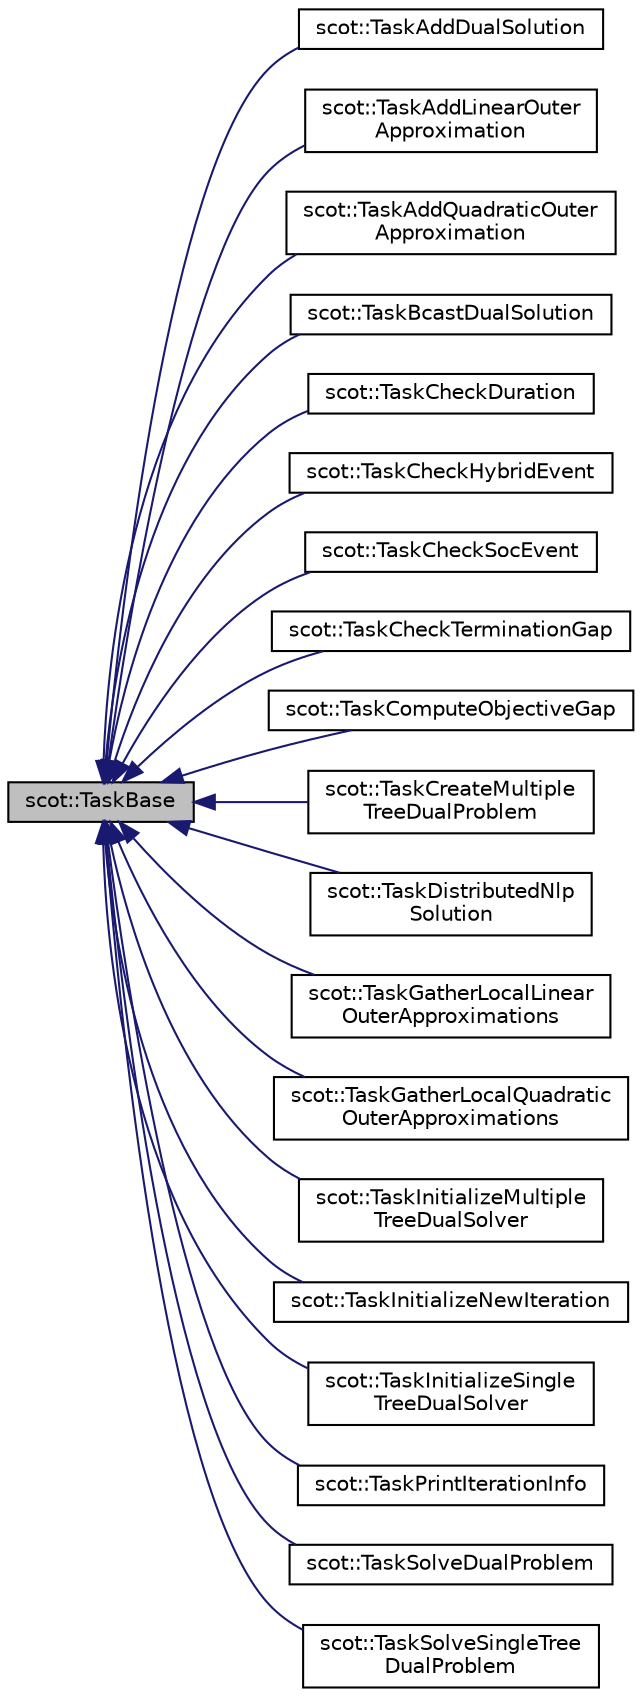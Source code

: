 digraph "scot::TaskBase"
{
 // LATEX_PDF_SIZE
  edge [fontname="Helvetica",fontsize="10",labelfontname="Helvetica",labelfontsize="10"];
  node [fontname="Helvetica",fontsize="10",shape=record];
  rankdir="LR";
  Node1 [label="scot::TaskBase",height=0.2,width=0.4,color="black", fillcolor="grey75", style="filled", fontcolor="black",tooltip=" "];
  Node1 -> Node2 [dir="back",color="midnightblue",fontsize="10",style="solid"];
  Node2 [label="scot::TaskAddDualSolution",height=0.2,width=0.4,color="black", fillcolor="white", style="filled",URL="$classscot_1_1TaskAddDualSolution.html",tooltip=" "];
  Node1 -> Node3 [dir="back",color="midnightblue",fontsize="10",style="solid"];
  Node3 [label="scot::TaskAddLinearOuter\lApproximation",height=0.2,width=0.4,color="black", fillcolor="white", style="filled",URL="$classscot_1_1TaskAddLinearOuterApproximation.html",tooltip=" "];
  Node1 -> Node4 [dir="back",color="midnightblue",fontsize="10",style="solid"];
  Node4 [label="scot::TaskAddQuadraticOuter\lApproximation",height=0.2,width=0.4,color="black", fillcolor="white", style="filled",URL="$classscot_1_1TaskAddQuadraticOuterApproximation.html",tooltip=" "];
  Node1 -> Node5 [dir="back",color="midnightblue",fontsize="10",style="solid"];
  Node5 [label="scot::TaskBcastDualSolution",height=0.2,width=0.4,color="black", fillcolor="white", style="filled",URL="$classscot_1_1TaskBcastDualSolution.html",tooltip=" "];
  Node1 -> Node6 [dir="back",color="midnightblue",fontsize="10",style="solid"];
  Node6 [label="scot::TaskCheckDuration",height=0.2,width=0.4,color="black", fillcolor="white", style="filled",URL="$classscot_1_1TaskCheckDuration.html",tooltip=" "];
  Node1 -> Node7 [dir="back",color="midnightblue",fontsize="10",style="solid"];
  Node7 [label="scot::TaskCheckHybridEvent",height=0.2,width=0.4,color="black", fillcolor="white", style="filled",URL="$classscot_1_1TaskCheckHybridEvent.html",tooltip=" "];
  Node1 -> Node8 [dir="back",color="midnightblue",fontsize="10",style="solid"];
  Node8 [label="scot::TaskCheckSocEvent",height=0.2,width=0.4,color="black", fillcolor="white", style="filled",URL="$classscot_1_1TaskCheckSocEvent.html",tooltip=" "];
  Node1 -> Node9 [dir="back",color="midnightblue",fontsize="10",style="solid"];
  Node9 [label="scot::TaskCheckTerminationGap",height=0.2,width=0.4,color="black", fillcolor="white", style="filled",URL="$classscot_1_1TaskCheckTerminationGap.html",tooltip=" "];
  Node1 -> Node10 [dir="back",color="midnightblue",fontsize="10",style="solid"];
  Node10 [label="scot::TaskComputeObjectiveGap",height=0.2,width=0.4,color="black", fillcolor="white", style="filled",URL="$classscot_1_1TaskComputeObjectiveGap.html",tooltip=" "];
  Node1 -> Node11 [dir="back",color="midnightblue",fontsize="10",style="solid"];
  Node11 [label="scot::TaskCreateMultiple\lTreeDualProblem",height=0.2,width=0.4,color="black", fillcolor="white", style="filled",URL="$classscot_1_1TaskCreateMultipleTreeDualProblem.html",tooltip=" "];
  Node1 -> Node12 [dir="back",color="midnightblue",fontsize="10",style="solid"];
  Node12 [label="scot::TaskDistributedNlp\lSolution",height=0.2,width=0.4,color="black", fillcolor="white", style="filled",URL="$classscot_1_1TaskDistributedNlpSolution.html",tooltip=" "];
  Node1 -> Node13 [dir="back",color="midnightblue",fontsize="10",style="solid"];
  Node13 [label="scot::TaskGatherLocalLinear\lOuterApproximations",height=0.2,width=0.4,color="black", fillcolor="white", style="filled",URL="$classscot_1_1TaskGatherLocalLinearOuterApproximations.html",tooltip=" "];
  Node1 -> Node14 [dir="back",color="midnightblue",fontsize="10",style="solid"];
  Node14 [label="scot::TaskGatherLocalQuadratic\lOuterApproximations",height=0.2,width=0.4,color="black", fillcolor="white", style="filled",URL="$classscot_1_1TaskGatherLocalQuadraticOuterApproximations.html",tooltip=" "];
  Node1 -> Node15 [dir="back",color="midnightblue",fontsize="10",style="solid"];
  Node15 [label="scot::TaskInitializeMultiple\lTreeDualSolver",height=0.2,width=0.4,color="black", fillcolor="white", style="filled",URL="$classscot_1_1TaskInitializeMultipleTreeDualSolver.html",tooltip=" "];
  Node1 -> Node16 [dir="back",color="midnightblue",fontsize="10",style="solid"];
  Node16 [label="scot::TaskInitializeNewIteration",height=0.2,width=0.4,color="black", fillcolor="white", style="filled",URL="$classscot_1_1TaskInitializeNewIteration.html",tooltip=" "];
  Node1 -> Node17 [dir="back",color="midnightblue",fontsize="10",style="solid"];
  Node17 [label="scot::TaskInitializeSingle\lTreeDualSolver",height=0.2,width=0.4,color="black", fillcolor="white", style="filled",URL="$classscot_1_1TaskInitializeSingleTreeDualSolver.html",tooltip=" "];
  Node1 -> Node18 [dir="back",color="midnightblue",fontsize="10",style="solid"];
  Node18 [label="scot::TaskPrintIterationInfo",height=0.2,width=0.4,color="black", fillcolor="white", style="filled",URL="$classscot_1_1TaskPrintIterationInfo.html",tooltip=" "];
  Node1 -> Node19 [dir="back",color="midnightblue",fontsize="10",style="solid"];
  Node19 [label="scot::TaskSolveDualProblem",height=0.2,width=0.4,color="black", fillcolor="white", style="filled",URL="$classscot_1_1TaskSolveDualProblem.html",tooltip=" "];
  Node1 -> Node20 [dir="back",color="midnightblue",fontsize="10",style="solid"];
  Node20 [label="scot::TaskSolveSingleTree\lDualProblem",height=0.2,width=0.4,color="black", fillcolor="white", style="filled",URL="$classscot_1_1TaskSolveSingleTreeDualProblem.html",tooltip=" "];
}

